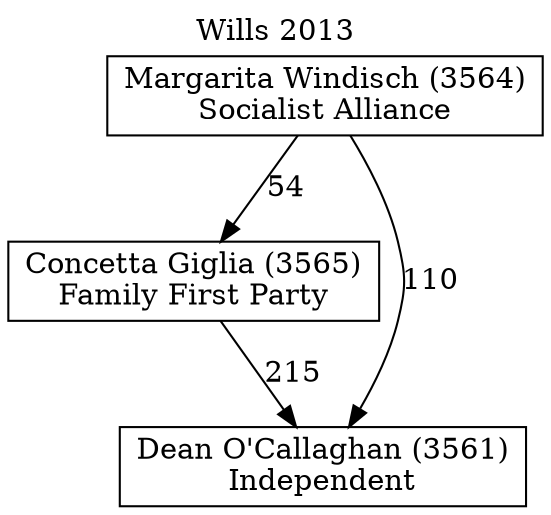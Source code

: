 // House preference flow
digraph "Dean O'Callaghan (3561)_Wills_2013" {
	graph [label="Wills 2013" labelloc=t mclimit=10]
	node [shape=box]
	"Concetta Giglia (3565)" [label="Concetta Giglia (3565)
Family First Party"]
	"Dean O'Callaghan (3561)" [label="Dean O'Callaghan (3561)
Independent"]
	"Margarita Windisch (3564)" [label="Margarita Windisch (3564)
Socialist Alliance"]
	"Concetta Giglia (3565)" -> "Dean O'Callaghan (3561)" [label=215]
	"Margarita Windisch (3564)" -> "Concetta Giglia (3565)" [label=54]
	"Margarita Windisch (3564)" -> "Dean O'Callaghan (3561)" [label=110]
}
